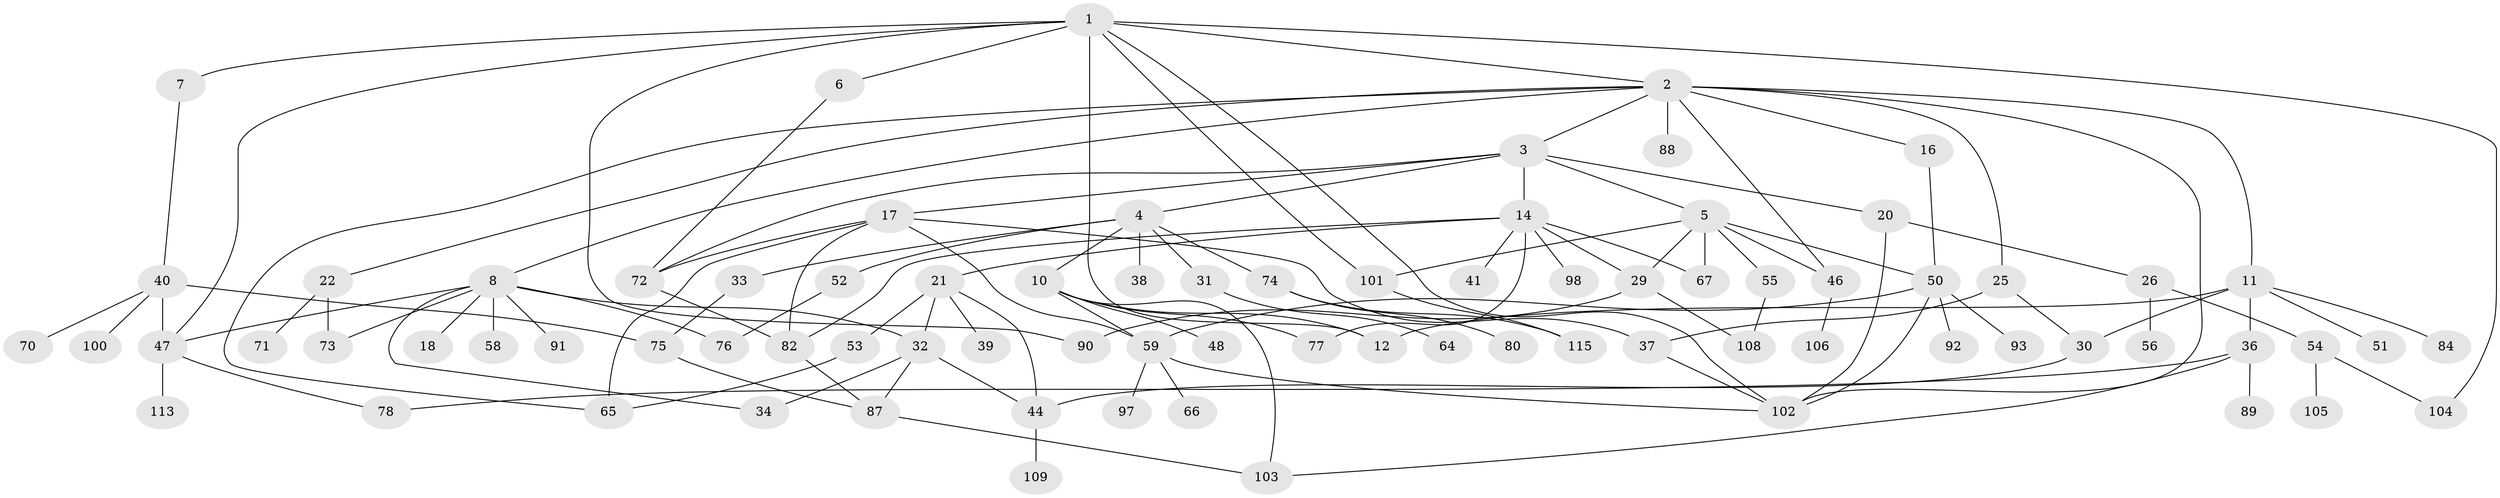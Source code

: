 // original degree distribution, {6: 0.03418803418803419, 8: 0.017094017094017096, 7: 0.008547008547008548, 5: 0.09401709401709402, 2: 0.3333333333333333, 4: 0.08547008547008547, 1: 0.23931623931623933, 3: 0.18803418803418803}
// Generated by graph-tools (version 1.1) at 2025/41/03/06/25 10:41:28]
// undirected, 81 vertices, 121 edges
graph export_dot {
graph [start="1"]
  node [color=gray90,style=filled];
  1 [super="+83"];
  2 [super="+9"];
  3;
  4 [super="+27"];
  5 [super="+43"];
  6;
  7 [super="+13"];
  8 [super="+28"];
  10 [super="+99"];
  11 [super="+23"];
  12 [super="+42"];
  14 [super="+15"];
  16 [super="+19"];
  17 [super="+69"];
  18;
  20;
  21 [super="+24"];
  22 [super="+35"];
  25;
  26;
  29 [super="+86"];
  30 [super="+45"];
  31;
  32 [super="+57"];
  33 [super="+63"];
  34 [super="+61"];
  36 [super="+49"];
  37 [super="+107"];
  38;
  39;
  40 [super="+68"];
  41;
  44 [super="+96"];
  46 [super="+81"];
  47 [super="+112"];
  48;
  50 [super="+79"];
  51 [super="+116"];
  52;
  53;
  54;
  55;
  56 [super="+62"];
  58;
  59 [super="+60"];
  64;
  65 [super="+85"];
  66;
  67;
  70;
  71;
  72 [super="+114"];
  73;
  74;
  75;
  76;
  77;
  78;
  80;
  82 [super="+95"];
  84;
  87 [super="+94"];
  88;
  89;
  90;
  91;
  92;
  93;
  97;
  98 [super="+110"];
  100;
  101;
  102 [super="+111"];
  103 [super="+117"];
  104;
  105;
  106;
  108;
  109;
  113;
  115;
  1 -- 2;
  1 -- 6;
  1 -- 7;
  1 -- 90;
  1 -- 101;
  1 -- 104;
  1 -- 47;
  1 -- 12;
  1 -- 102;
  2 -- 3;
  2 -- 8;
  2 -- 16;
  2 -- 25;
  2 -- 102;
  2 -- 65;
  2 -- 22;
  2 -- 88;
  2 -- 11;
  2 -- 46;
  3 -- 4;
  3 -- 5;
  3 -- 14;
  3 -- 17;
  3 -- 20;
  3 -- 72;
  4 -- 10;
  4 -- 52;
  4 -- 74;
  4 -- 33;
  4 -- 38;
  4 -- 31;
  5 -- 29;
  5 -- 55;
  5 -- 67;
  5 -- 46;
  5 -- 50;
  5 -- 101;
  6 -- 72;
  7 -- 40;
  8 -- 18;
  8 -- 58;
  8 -- 91;
  8 -- 76;
  8 -- 47;
  8 -- 34;
  8 -- 73;
  8 -- 32;
  10 -- 12;
  10 -- 48;
  10 -- 103;
  10 -- 59;
  10 -- 77;
  11 -- 36;
  11 -- 30;
  11 -- 12;
  11 -- 51;
  11 -- 84;
  14 -- 41;
  14 -- 77;
  14 -- 98;
  14 -- 82;
  14 -- 21;
  14 -- 67;
  14 -- 29;
  16 -- 50;
  17 -- 37;
  17 -- 59;
  17 -- 82;
  17 -- 65;
  17 -- 72;
  20 -- 26;
  20 -- 102;
  21 -- 53;
  21 -- 39;
  21 -- 44;
  21 -- 32;
  22 -- 73;
  22 -- 71;
  25 -- 30;
  25 -- 37;
  26 -- 54;
  26 -- 56;
  29 -- 108;
  29 -- 90;
  30 -- 44;
  31 -- 64;
  32 -- 34;
  32 -- 44;
  32 -- 87;
  33 -- 75;
  36 -- 89;
  36 -- 78;
  36 -- 103;
  37 -- 102;
  40 -- 47;
  40 -- 70;
  40 -- 100;
  40 -- 75;
  44 -- 109;
  46 -- 106;
  47 -- 113;
  47 -- 78;
  50 -- 102;
  50 -- 59;
  50 -- 92;
  50 -- 93;
  52 -- 76;
  53 -- 65;
  54 -- 104;
  54 -- 105;
  55 -- 108;
  59 -- 66;
  59 -- 97;
  59 -- 102;
  72 -- 82;
  74 -- 80;
  74 -- 115;
  75 -- 87;
  82 -- 87;
  87 -- 103;
  101 -- 115;
}
